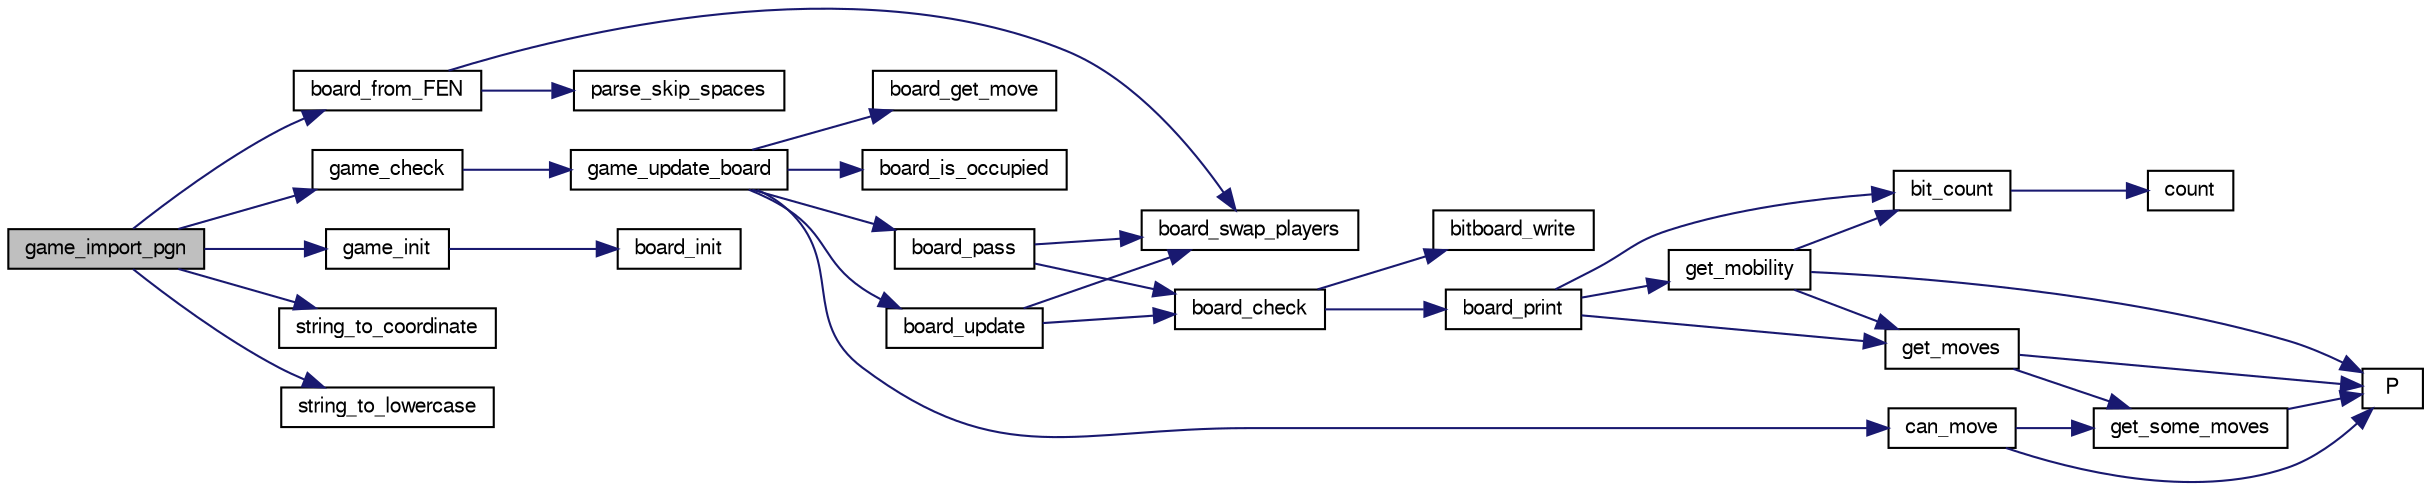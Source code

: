 digraph "game_import_pgn"
{
 // LATEX_PDF_SIZE
  bgcolor="transparent";
  edge [fontname="FreeSans",fontsize="10",labelfontname="FreeSans",labelfontsize="10"];
  node [fontname="FreeSans",fontsize="10",shape=record];
  rankdir="LR";
  Node1 [label="game_import_pgn",height=0.2,width=0.4,color="black", fillcolor="grey75", style="filled", fontcolor="black",tooltip="Read a game from a pgn file."];
  Node1 -> Node2 [color="midnightblue",fontsize="10",style="solid",fontname="FreeSans"];
  Node2 [label="board_from_FEN",height=0.2,width=0.4,color="black",URL="$board_8c.html#af29492953715e526dd895b6c59dc5de6",tooltip="Set a board from a string description."];
  Node2 -> Node3 [color="midnightblue",fontsize="10",style="solid",fontname="FreeSans"];
  Node3 [label="board_swap_players",height=0.2,width=0.4,color="black",URL="$board_8c.html#a4d389fb0245969a39744349230ce7703",tooltip="Swap players."];
  Node2 -> Node4 [color="midnightblue",fontsize="10",style="solid",fontname="FreeSans"];
  Node4 [label="parse_skip_spaces",height=0.2,width=0.4,color="black",URL="$util_8c.html#a35508e8fcec689d875231b2f93fbe4a5",tooltip="Skip spaces."];
  Node1 -> Node5 [color="midnightblue",fontsize="10",style="solid",fontname="FreeSans"];
  Node5 [label="game_check",height=0.2,width=0.4,color="black",URL="$game_8c.html#a1f0266528345e70e79788632786bfdcd",tooltip="Check a game."];
  Node5 -> Node6 [color="midnightblue",fontsize="10",style="solid",fontname="FreeSans"];
  Node6 [label="game_update_board",height=0.2,width=0.4,color="black",URL="$game_8c.html#a2b48a650adb24509ed0d0e2267ecfd21",tooltip="update a board."];
  Node6 -> Node7 [color="midnightblue",fontsize="10",style="solid",fontname="FreeSans"];
  Node7 [label="board_get_move",height=0.2,width=0.4,color="black",URL="$board_8c.html#a3b5748c109770fe228ea15b562c0f113",tooltip="Compute a move."];
  Node6 -> Node8 [color="midnightblue",fontsize="10",style="solid",fontname="FreeSans"];
  Node8 [label="board_is_occupied",height=0.2,width=0.4,color="black",URL="$board_8c.html#acad11415527107f161c9f2a3b909dc2b",tooltip="Check if a square is occupied."];
  Node6 -> Node9 [color="midnightblue",fontsize="10",style="solid",fontname="FreeSans"];
  Node9 [label="board_pass",height=0.2,width=0.4,color="black",URL="$board_8c.html#ac353cc1821e12d2aeba8eefe5cf92b46",tooltip="Passing move."];
  Node9 -> Node10 [color="midnightblue",fontsize="10",style="solid",fontname="FreeSans"];
  Node10 [label="board_check",height=0.2,width=0.4,color="black",URL="$board_8c.html#a849436f17b60e89ed91f8e5013ed9d04",tooltip="Check board consistency."];
  Node10 -> Node11 [color="midnightblue",fontsize="10",style="solid",fontname="FreeSans"];
  Node11 [label="bitboard_write",height=0.2,width=0.4,color="black",URL="$bit_8c.html#a519b18f67de9b8edbd98f687a13b45f5",tooltip="Print an unsigned long long as a board."];
  Node10 -> Node12 [color="midnightblue",fontsize="10",style="solid",fontname="FreeSans"];
  Node12 [label="board_print",height=0.2,width=0.4,color="black",URL="$board_8c.html#a27ccb92684d9e7194eeb3bc34311ad55",tooltip="Print out the board."];
  Node12 -> Node13 [color="midnightblue",fontsize="10",style="solid",fontname="FreeSans"];
  Node13 [label="bit_count",height=0.2,width=0.4,color="black",URL="$bit_8c.html#a830fec0a90989da1f1900ff609b92167",tooltip="Count the number of bits set to one in an unsigned long long."];
  Node13 -> Node14 [color="midnightblue",fontsize="10",style="solid",fontname="FreeSans"];
  Node14 [label="count",height=0.2,width=0.4,color="black",URL="$generate__flip_8c.html#a1a1d6a2cdbded5c35040f6555e948770",tooltip=" "];
  Node12 -> Node15 [color="midnightblue",fontsize="10",style="solid",fontname="FreeSans"];
  Node15 [label="get_mobility",height=0.2,width=0.4,color="black",URL="$board_8c.html#a7509639c4e49c56fe83b3d978580ed42",tooltip="Count legal moves."];
  Node15 -> Node13 [color="midnightblue",fontsize="10",style="solid",fontname="FreeSans"];
  Node15 -> Node16 [color="midnightblue",fontsize="10",style="solid",fontname="FreeSans"];
  Node16 [label="get_moves",height=0.2,width=0.4,color="black",URL="$board_8c.html#a7610dc936a6aea22b3c5e162f722a7a1",tooltip="Get legal moves."];
  Node16 -> Node17 [color="midnightblue",fontsize="10",style="solid",fontname="FreeSans"];
  Node17 [label="get_some_moves",height=0.2,width=0.4,color="black",URL="$board_8c.html#a5db071e3e4d26a0b7d6425bb6333dd7f",tooltip="Get a part of the moves."];
  Node17 -> Node18 [color="midnightblue",fontsize="10",style="solid",fontname="FreeSans"];
  Node18 [label="P",height=0.2,width=0.4,color="black",URL="$generate__flip_8c.html#a11481f01e169aee1117c83a352c22222",tooltip=" "];
  Node16 -> Node18 [color="midnightblue",fontsize="10",style="solid",fontname="FreeSans"];
  Node15 -> Node18 [color="midnightblue",fontsize="10",style="solid",fontname="FreeSans"];
  Node12 -> Node16 [color="midnightblue",fontsize="10",style="solid",fontname="FreeSans"];
  Node9 -> Node3 [color="midnightblue",fontsize="10",style="solid",fontname="FreeSans"];
  Node6 -> Node19 [color="midnightblue",fontsize="10",style="solid",fontname="FreeSans"];
  Node19 [label="board_update",height=0.2,width=0.4,color="black",URL="$board_8c.html#a2d24dea46d67d71b1d9fe9f515d8d675",tooltip="Update a board."];
  Node19 -> Node10 [color="midnightblue",fontsize="10",style="solid",fontname="FreeSans"];
  Node19 -> Node3 [color="midnightblue",fontsize="10",style="solid",fontname="FreeSans"];
  Node6 -> Node20 [color="midnightblue",fontsize="10",style="solid",fontname="FreeSans"];
  Node20 [label="can_move",height=0.2,width=0.4,color="black",URL="$board_8c.html#ae1a532d6eaa0e55357d0f4b9cd659b88",tooltip="Check if a player can move."];
  Node20 -> Node17 [color="midnightblue",fontsize="10",style="solid",fontname="FreeSans"];
  Node20 -> Node18 [color="midnightblue",fontsize="10",style="solid",fontname="FreeSans"];
  Node1 -> Node21 [color="midnightblue",fontsize="10",style="solid",fontname="FreeSans"];
  Node21 [label="game_init",height=0.2,width=0.4,color="black",URL="$game_8c.html#a815d1396a9520784a331cebb5587e0b0",tooltip="Create an empty game."];
  Node21 -> Node22 [color="midnightblue",fontsize="10",style="solid",fontname="FreeSans"];
  Node22 [label="board_init",height=0.2,width=0.4,color="black",URL="$board_8c.html#a6c63848863d9887a6b400f4bc678f31d",tooltip="Set a board to the starting position."];
  Node1 -> Node23 [color="midnightblue",fontsize="10",style="solid",fontname="FreeSans"];
  Node23 [label="string_to_coordinate",height=0.2,width=0.4,color="black",URL="$util_8c.html#a5648be0e41416bac513e53441d3cfd36",tooltip="Convert the two first chars of a string into a coordinate."];
  Node1 -> Node24 [color="midnightblue",fontsize="10",style="solid",fontname="FreeSans"];
  Node24 [label="string_to_lowercase",height=0.2,width=0.4,color="black",URL="$util_8c.html#a63f0d8023994d5b47de94f80738870e8",tooltip="Change all char of a string to lowercase."];
}
